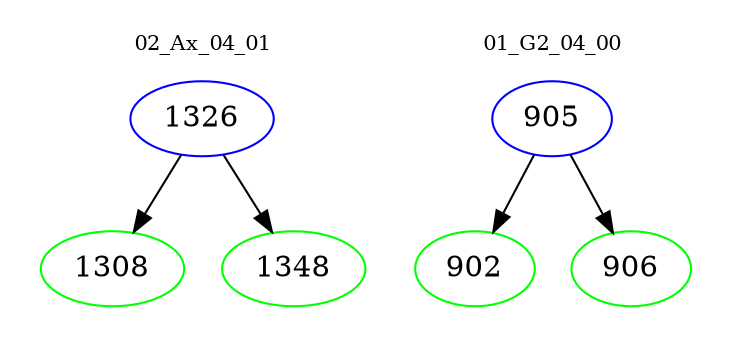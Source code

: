 digraph{
subgraph cluster_0 {
color = white
label = "02_Ax_04_01";
fontsize=10;
T0_1326 [label="1326", color="blue"]
T0_1326 -> T0_1308 [color="black"]
T0_1308 [label="1308", color="green"]
T0_1326 -> T0_1348 [color="black"]
T0_1348 [label="1348", color="green"]
}
subgraph cluster_1 {
color = white
label = "01_G2_04_00";
fontsize=10;
T1_905 [label="905", color="blue"]
T1_905 -> T1_902 [color="black"]
T1_902 [label="902", color="green"]
T1_905 -> T1_906 [color="black"]
T1_906 [label="906", color="green"]
}
}
